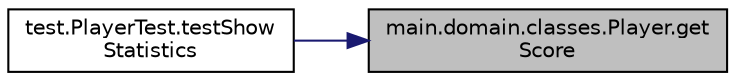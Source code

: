 digraph "main.domain.classes.Player.getScore"
{
 // INTERACTIVE_SVG=YES
 // LATEX_PDF_SIZE
  edge [fontname="Helvetica",fontsize="10",labelfontname="Helvetica",labelfontsize="10"];
  node [fontname="Helvetica",fontsize="10",shape=record];
  rankdir="RL";
  Node1 [label="main.domain.classes.Player.get\lScore",height=0.2,width=0.4,color="black", fillcolor="grey75", style="filled", fontcolor="black",tooltip=" "];
  Node1 -> Node2 [dir="back",color="midnightblue",fontsize="10",style="solid",fontname="Helvetica"];
  Node2 [label="test.PlayerTest.testShow\lStatistics",height=0.2,width=0.4,color="black", fillcolor="white", style="filled",URL="$classtest_1_1PlayerTest.html#a3c2d7d784cc258a45a4adda901e1f38a",tooltip=" "];
}
